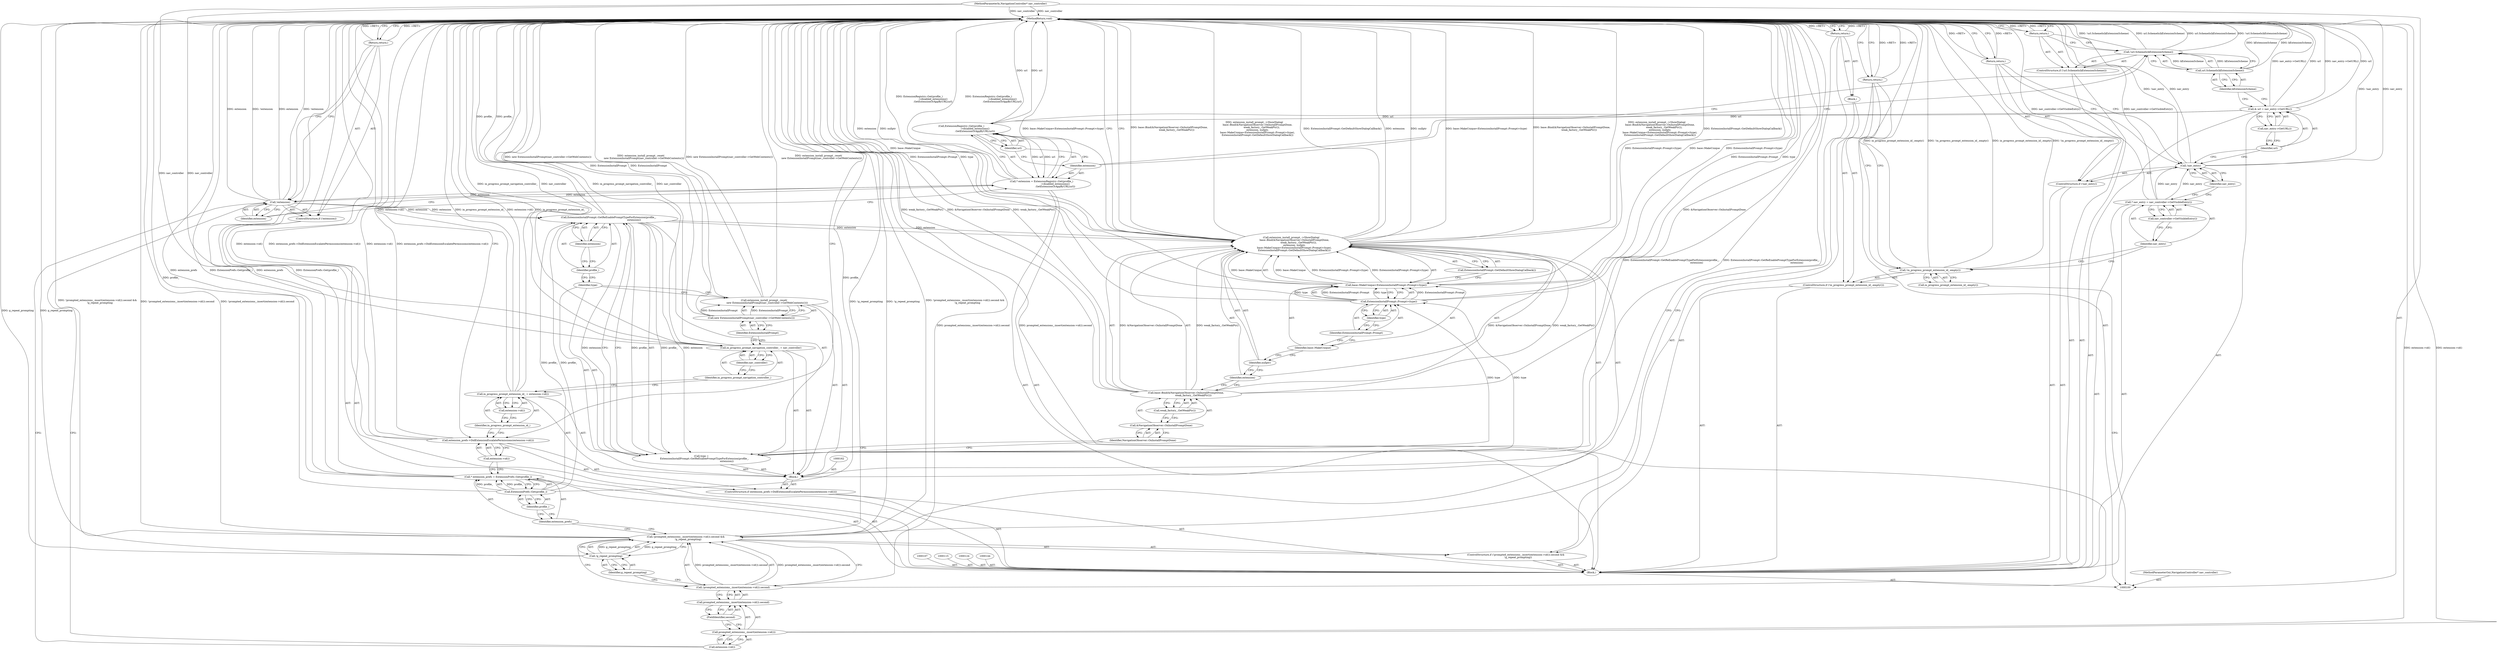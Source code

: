 digraph "0_Chrome_56a84aa67bb071a33a48ac1481b555c48e0a9a59" {
"1000181" [label="(MethodReturn,void)"];
"1000116" [label="(Call,& url = nav_entry->GetURL())"];
"1000117" [label="(Identifier,url)"];
"1000118" [label="(Call,nav_entry->GetURL())"];
"1000119" [label="(ControlStructure,if (!url.SchemeIs(kExtensionScheme)))"];
"1000122" [label="(Identifier,kExtensionScheme)"];
"1000120" [label="(Call,!url.SchemeIs(kExtensionScheme))"];
"1000121" [label="(Call,url.SchemeIs(kExtensionScheme))"];
"1000123" [label="(Return,return;)"];
"1000125" [label="(Call,* extension = ExtensionRegistry::Get(profile_)\n                                   ->disabled_extensions()\n                                   .GetExtensionOrAppByURL(url))"];
"1000126" [label="(Identifier,extension)"];
"1000127" [label="(Call,ExtensionRegistry::Get(profile_)\n                                   ->disabled_extensions()\n                                   .GetExtensionOrAppByURL(url))"];
"1000128" [label="(Identifier,url)"];
"1000129" [label="(ControlStructure,if (!extension))"];
"1000130" [label="(Call,!extension)"];
"1000131" [label="(Identifier,extension)"];
"1000132" [label="(Return,return;)"];
"1000101" [label="(MethodParameterIn,NavigationController* nav_controller)"];
"1000288" [label="(MethodParameterOut,NavigationController* nav_controller)"];
"1000102" [label="(Block,)"];
"1000133" [label="(ControlStructure,if (!prompted_extensions_.insert(extension->id()).second &&\n      !g_repeat_prompting))"];
"1000138" [label="(Call,extension->id())"];
"1000139" [label="(FieldIdentifier,second)"];
"1000134" [label="(Call,!prompted_extensions_.insert(extension->id()).second &&\n      !g_repeat_prompting)"];
"1000135" [label="(Call,!prompted_extensions_.insert(extension->id()).second)"];
"1000136" [label="(Call,prompted_extensions_.insert(extension->id()).second)"];
"1000137" [label="(Call,prompted_extensions_.insert(extension->id()))"];
"1000142" [label="(Block,)"];
"1000140" [label="(Call,!g_repeat_prompting)"];
"1000141" [label="(Identifier,g_repeat_prompting)"];
"1000143" [label="(Return,return;)"];
"1000145" [label="(Call,* extension_prefs = ExtensionPrefs::Get(profile_))"];
"1000146" [label="(Identifier,extension_prefs)"];
"1000147" [label="(Call,ExtensionPrefs::Get(profile_))"];
"1000148" [label="(Identifier,profile_)"];
"1000149" [label="(ControlStructure,if (extension_prefs->DidExtensionEscalatePermissions(extension->id())))"];
"1000151" [label="(Call,extension->id())"];
"1000150" [label="(Call,extension_prefs->DidExtensionEscalatePermissions(extension->id()))"];
"1000155" [label="(Call,extension->id())"];
"1000153" [label="(Call,in_progress_prompt_extension_id_ = extension->id())"];
"1000154" [label="(Identifier,in_progress_prompt_extension_id_)"];
"1000156" [label="(Call,in_progress_prompt_navigation_controller_ = nav_controller)"];
"1000157" [label="(Identifier,in_progress_prompt_navigation_controller_)"];
"1000158" [label="(Identifier,nav_controller)"];
"1000103" [label="(ControlStructure,if (!in_progress_prompt_extension_id_.empty()))"];
"1000104" [label="(Call,!in_progress_prompt_extension_id_.empty())"];
"1000105" [label="(Call,in_progress_prompt_extension_id_.empty())"];
"1000159" [label="(Call,extension_install_prompt_.reset(\n        new ExtensionInstallPrompt(nav_controller->GetWebContents())))"];
"1000161" [label="(Identifier,ExtensionInstallPrompt)"];
"1000160" [label="(Call,new ExtensionInstallPrompt(nav_controller->GetWebContents()))"];
"1000163" [label="(Call,type =\n        ExtensionInstallPrompt::GetReEnablePromptTypeForExtension(profile_,\n                                                                  extension))"];
"1000164" [label="(Identifier,type)"];
"1000152" [label="(Block,)"];
"1000166" [label="(Identifier,profile_)"];
"1000165" [label="(Call,ExtensionInstallPrompt::GetReEnablePromptTypeForExtension(profile_,\n                                                                  extension))"];
"1000167" [label="(Identifier,extension)"];
"1000168" [label="(Call,extension_install_prompt_->ShowDialog(\n        base::Bind(&NavigationObserver::OnInstallPromptDone,\n                   weak_factory_.GetWeakPtr()),\n        extension, nullptr,\n        base::MakeUnique<ExtensionInstallPrompt::Prompt>(type),\n        ExtensionInstallPrompt::GetDefaultShowDialogCallback()))"];
"1000170" [label="(Call,&NavigationObserver::OnInstallPromptDone)"];
"1000171" [label="(Identifier,NavigationObserver::OnInstallPromptDone)"];
"1000169" [label="(Call,base::Bind(&NavigationObserver::OnInstallPromptDone,\n                   weak_factory_.GetWeakPtr()))"];
"1000172" [label="(Call,weak_factory_.GetWeakPtr())"];
"1000174" [label="(Identifier,nullptr)"];
"1000173" [label="(Identifier,extension)"];
"1000106" [label="(Return,return;)"];
"1000177" [label="(Call,ExtensionInstallPrompt::Prompt>(type))"];
"1000178" [label="(Identifier,ExtensionInstallPrompt::Prompt)"];
"1000179" [label="(Identifier,type)"];
"1000175" [label="(Call,base::MakeUnique<ExtensionInstallPrompt::Prompt>(type))"];
"1000176" [label="(Identifier,base::MakeUnique)"];
"1000180" [label="(Call,ExtensionInstallPrompt::GetDefaultShowDialogCallback())"];
"1000108" [label="(Call,* nav_entry = nav_controller->GetVisibleEntry())"];
"1000109" [label="(Identifier,nav_entry)"];
"1000110" [label="(Call,nav_controller->GetVisibleEntry())"];
"1000111" [label="(ControlStructure,if (!nav_entry))"];
"1000112" [label="(Call,!nav_entry)"];
"1000113" [label="(Identifier,nav_entry)"];
"1000114" [label="(Return,return;)"];
"1000181" -> "1000100"  [label="AST: "];
"1000181" -> "1000106"  [label="CFG: "];
"1000181" -> "1000114"  [label="CFG: "];
"1000181" -> "1000123"  [label="CFG: "];
"1000181" -> "1000132"  [label="CFG: "];
"1000181" -> "1000143"  [label="CFG: "];
"1000181" -> "1000168"  [label="CFG: "];
"1000181" -> "1000150"  [label="CFG: "];
"1000169" -> "1000181"  [label="DDG: weak_factory_.GetWeakPtr()"];
"1000169" -> "1000181"  [label="DDG: &NavigationObserver::OnInstallPromptDone"];
"1000150" -> "1000181"  [label="DDG: extension->id()"];
"1000150" -> "1000181"  [label="DDG: extension_prefs->DidExtensionEscalatePermissions(extension->id())"];
"1000168" -> "1000181"  [label="DDG: base::Bind(&NavigationObserver::OnInstallPromptDone,\n                   weak_factory_.GetWeakPtr())"];
"1000168" -> "1000181"  [label="DDG: extension_install_prompt_->ShowDialog(\n        base::Bind(&NavigationObserver::OnInstallPromptDone,\n                   weak_factory_.GetWeakPtr()),\n        extension, nullptr,\n        base::MakeUnique<ExtensionInstallPrompt::Prompt>(type),\n        ExtensionInstallPrompt::GetDefaultShowDialogCallback())"];
"1000168" -> "1000181"  [label="DDG: ExtensionInstallPrompt::GetDefaultShowDialogCallback()"];
"1000168" -> "1000181"  [label="DDG: extension"];
"1000168" -> "1000181"  [label="DDG: nullptr"];
"1000168" -> "1000181"  [label="DDG: base::MakeUnique<ExtensionInstallPrompt::Prompt>(type)"];
"1000156" -> "1000181"  [label="DDG: in_progress_prompt_navigation_controller_"];
"1000156" -> "1000181"  [label="DDG: nav_controller"];
"1000104" -> "1000181"  [label="DDG: in_progress_prompt_extension_id_.empty()"];
"1000104" -> "1000181"  [label="DDG: !in_progress_prompt_extension_id_.empty()"];
"1000159" -> "1000181"  [label="DDG: new ExtensionInstallPrompt(nav_controller->GetWebContents())"];
"1000159" -> "1000181"  [label="DDG: extension_install_prompt_.reset(\n        new ExtensionInstallPrompt(nav_controller->GetWebContents()))"];
"1000140" -> "1000181"  [label="DDG: g_repeat_prompting"];
"1000116" -> "1000181"  [label="DDG: nav_entry->GetURL()"];
"1000116" -> "1000181"  [label="DDG: url"];
"1000112" -> "1000181"  [label="DDG: !nav_entry"];
"1000112" -> "1000181"  [label="DDG: nav_entry"];
"1000153" -> "1000181"  [label="DDG: in_progress_prompt_extension_id_"];
"1000153" -> "1000181"  [label="DDG: extension->id()"];
"1000177" -> "1000181"  [label="DDG: ExtensionInstallPrompt::Prompt"];
"1000177" -> "1000181"  [label="DDG: type"];
"1000130" -> "1000181"  [label="DDG: !extension"];
"1000130" -> "1000181"  [label="DDG: extension"];
"1000165" -> "1000181"  [label="DDG: profile_"];
"1000134" -> "1000181"  [label="DDG: !g_repeat_prompting"];
"1000134" -> "1000181"  [label="DDG: !prompted_extensions_.insert(extension->id()).second &&\n      !g_repeat_prompting"];
"1000134" -> "1000181"  [label="DDG: !prompted_extensions_.insert(extension->id()).second"];
"1000120" -> "1000181"  [label="DDG: url.SchemeIs(kExtensionScheme)"];
"1000120" -> "1000181"  [label="DDG: !url.SchemeIs(kExtensionScheme)"];
"1000147" -> "1000181"  [label="DDG: profile_"];
"1000175" -> "1000181"  [label="DDG: base::MakeUnique"];
"1000175" -> "1000181"  [label="DDG: ExtensionInstallPrompt::Prompt>(type)"];
"1000125" -> "1000181"  [label="DDG: ExtensionRegistry::Get(profile_)\n                                   ->disabled_extensions()\n                                   .GetExtensionOrAppByURL(url)"];
"1000101" -> "1000181"  [label="DDG: nav_controller"];
"1000108" -> "1000181"  [label="DDG: nav_controller->GetVisibleEntry()"];
"1000135" -> "1000181"  [label="DDG: prompted_extensions_.insert(extension->id()).second"];
"1000121" -> "1000181"  [label="DDG: kExtensionScheme"];
"1000137" -> "1000181"  [label="DDG: extension->id()"];
"1000127" -> "1000181"  [label="DDG: url"];
"1000145" -> "1000181"  [label="DDG: extension_prefs"];
"1000145" -> "1000181"  [label="DDG: ExtensionPrefs::Get(profile_)"];
"1000160" -> "1000181"  [label="DDG: ExtensionInstallPrompt"];
"1000163" -> "1000181"  [label="DDG: ExtensionInstallPrompt::GetReEnablePromptTypeForExtension(profile_,\n                                                                  extension)"];
"1000132" -> "1000181"  [label="DDG: <RET>"];
"1000143" -> "1000181"  [label="DDG: <RET>"];
"1000106" -> "1000181"  [label="DDG: <RET>"];
"1000114" -> "1000181"  [label="DDG: <RET>"];
"1000123" -> "1000181"  [label="DDG: <RET>"];
"1000116" -> "1000102"  [label="AST: "];
"1000116" -> "1000118"  [label="CFG: "];
"1000117" -> "1000116"  [label="AST: "];
"1000118" -> "1000116"  [label="AST: "];
"1000122" -> "1000116"  [label="CFG: "];
"1000116" -> "1000181"  [label="DDG: nav_entry->GetURL()"];
"1000116" -> "1000181"  [label="DDG: url"];
"1000116" -> "1000127"  [label="DDG: url"];
"1000117" -> "1000116"  [label="AST: "];
"1000117" -> "1000112"  [label="CFG: "];
"1000118" -> "1000117"  [label="CFG: "];
"1000118" -> "1000116"  [label="AST: "];
"1000118" -> "1000117"  [label="CFG: "];
"1000116" -> "1000118"  [label="CFG: "];
"1000119" -> "1000102"  [label="AST: "];
"1000120" -> "1000119"  [label="AST: "];
"1000123" -> "1000119"  [label="AST: "];
"1000122" -> "1000121"  [label="AST: "];
"1000122" -> "1000116"  [label="CFG: "];
"1000121" -> "1000122"  [label="CFG: "];
"1000120" -> "1000119"  [label="AST: "];
"1000120" -> "1000121"  [label="CFG: "];
"1000121" -> "1000120"  [label="AST: "];
"1000123" -> "1000120"  [label="CFG: "];
"1000126" -> "1000120"  [label="CFG: "];
"1000120" -> "1000181"  [label="DDG: url.SchemeIs(kExtensionScheme)"];
"1000120" -> "1000181"  [label="DDG: !url.SchemeIs(kExtensionScheme)"];
"1000121" -> "1000120"  [label="DDG: kExtensionScheme"];
"1000121" -> "1000120"  [label="AST: "];
"1000121" -> "1000122"  [label="CFG: "];
"1000122" -> "1000121"  [label="AST: "];
"1000120" -> "1000121"  [label="CFG: "];
"1000121" -> "1000181"  [label="DDG: kExtensionScheme"];
"1000121" -> "1000120"  [label="DDG: kExtensionScheme"];
"1000123" -> "1000119"  [label="AST: "];
"1000123" -> "1000120"  [label="CFG: "];
"1000181" -> "1000123"  [label="CFG: "];
"1000123" -> "1000181"  [label="DDG: <RET>"];
"1000125" -> "1000102"  [label="AST: "];
"1000125" -> "1000127"  [label="CFG: "];
"1000126" -> "1000125"  [label="AST: "];
"1000127" -> "1000125"  [label="AST: "];
"1000131" -> "1000125"  [label="CFG: "];
"1000125" -> "1000181"  [label="DDG: ExtensionRegistry::Get(profile_)\n                                   ->disabled_extensions()\n                                   .GetExtensionOrAppByURL(url)"];
"1000127" -> "1000125"  [label="DDG: url"];
"1000125" -> "1000130"  [label="DDG: extension"];
"1000126" -> "1000125"  [label="AST: "];
"1000126" -> "1000120"  [label="CFG: "];
"1000128" -> "1000126"  [label="CFG: "];
"1000127" -> "1000125"  [label="AST: "];
"1000127" -> "1000128"  [label="CFG: "];
"1000128" -> "1000127"  [label="AST: "];
"1000125" -> "1000127"  [label="CFG: "];
"1000127" -> "1000181"  [label="DDG: url"];
"1000127" -> "1000125"  [label="DDG: url"];
"1000116" -> "1000127"  [label="DDG: url"];
"1000128" -> "1000127"  [label="AST: "];
"1000128" -> "1000126"  [label="CFG: "];
"1000127" -> "1000128"  [label="CFG: "];
"1000129" -> "1000102"  [label="AST: "];
"1000130" -> "1000129"  [label="AST: "];
"1000132" -> "1000129"  [label="AST: "];
"1000130" -> "1000129"  [label="AST: "];
"1000130" -> "1000131"  [label="CFG: "];
"1000131" -> "1000130"  [label="AST: "];
"1000132" -> "1000130"  [label="CFG: "];
"1000138" -> "1000130"  [label="CFG: "];
"1000130" -> "1000181"  [label="DDG: !extension"];
"1000130" -> "1000181"  [label="DDG: extension"];
"1000125" -> "1000130"  [label="DDG: extension"];
"1000130" -> "1000165"  [label="DDG: extension"];
"1000131" -> "1000130"  [label="AST: "];
"1000131" -> "1000125"  [label="CFG: "];
"1000130" -> "1000131"  [label="CFG: "];
"1000132" -> "1000129"  [label="AST: "];
"1000132" -> "1000130"  [label="CFG: "];
"1000181" -> "1000132"  [label="CFG: "];
"1000132" -> "1000181"  [label="DDG: <RET>"];
"1000101" -> "1000100"  [label="AST: "];
"1000101" -> "1000181"  [label="DDG: nav_controller"];
"1000101" -> "1000156"  [label="DDG: nav_controller"];
"1000288" -> "1000100"  [label="AST: "];
"1000102" -> "1000100"  [label="AST: "];
"1000103" -> "1000102"  [label="AST: "];
"1000107" -> "1000102"  [label="AST: "];
"1000108" -> "1000102"  [label="AST: "];
"1000111" -> "1000102"  [label="AST: "];
"1000115" -> "1000102"  [label="AST: "];
"1000116" -> "1000102"  [label="AST: "];
"1000119" -> "1000102"  [label="AST: "];
"1000124" -> "1000102"  [label="AST: "];
"1000125" -> "1000102"  [label="AST: "];
"1000129" -> "1000102"  [label="AST: "];
"1000133" -> "1000102"  [label="AST: "];
"1000144" -> "1000102"  [label="AST: "];
"1000145" -> "1000102"  [label="AST: "];
"1000149" -> "1000102"  [label="AST: "];
"1000133" -> "1000102"  [label="AST: "];
"1000134" -> "1000133"  [label="AST: "];
"1000142" -> "1000133"  [label="AST: "];
"1000138" -> "1000137"  [label="AST: "];
"1000138" -> "1000130"  [label="CFG: "];
"1000137" -> "1000138"  [label="CFG: "];
"1000139" -> "1000136"  [label="AST: "];
"1000139" -> "1000137"  [label="CFG: "];
"1000136" -> "1000139"  [label="CFG: "];
"1000134" -> "1000133"  [label="AST: "];
"1000134" -> "1000135"  [label="CFG: "];
"1000134" -> "1000140"  [label="CFG: "];
"1000135" -> "1000134"  [label="AST: "];
"1000140" -> "1000134"  [label="AST: "];
"1000143" -> "1000134"  [label="CFG: "];
"1000146" -> "1000134"  [label="CFG: "];
"1000134" -> "1000181"  [label="DDG: !g_repeat_prompting"];
"1000134" -> "1000181"  [label="DDG: !prompted_extensions_.insert(extension->id()).second &&\n      !g_repeat_prompting"];
"1000134" -> "1000181"  [label="DDG: !prompted_extensions_.insert(extension->id()).second"];
"1000135" -> "1000134"  [label="DDG: prompted_extensions_.insert(extension->id()).second"];
"1000140" -> "1000134"  [label="DDG: g_repeat_prompting"];
"1000135" -> "1000134"  [label="AST: "];
"1000135" -> "1000136"  [label="CFG: "];
"1000136" -> "1000135"  [label="AST: "];
"1000141" -> "1000135"  [label="CFG: "];
"1000134" -> "1000135"  [label="CFG: "];
"1000135" -> "1000181"  [label="DDG: prompted_extensions_.insert(extension->id()).second"];
"1000135" -> "1000134"  [label="DDG: prompted_extensions_.insert(extension->id()).second"];
"1000136" -> "1000135"  [label="AST: "];
"1000136" -> "1000139"  [label="CFG: "];
"1000137" -> "1000136"  [label="AST: "];
"1000139" -> "1000136"  [label="AST: "];
"1000135" -> "1000136"  [label="CFG: "];
"1000137" -> "1000136"  [label="AST: "];
"1000137" -> "1000138"  [label="CFG: "];
"1000138" -> "1000137"  [label="AST: "];
"1000139" -> "1000137"  [label="CFG: "];
"1000137" -> "1000181"  [label="DDG: extension->id()"];
"1000142" -> "1000133"  [label="AST: "];
"1000143" -> "1000142"  [label="AST: "];
"1000140" -> "1000134"  [label="AST: "];
"1000140" -> "1000141"  [label="CFG: "];
"1000141" -> "1000140"  [label="AST: "];
"1000134" -> "1000140"  [label="CFG: "];
"1000140" -> "1000181"  [label="DDG: g_repeat_prompting"];
"1000140" -> "1000134"  [label="DDG: g_repeat_prompting"];
"1000141" -> "1000140"  [label="AST: "];
"1000141" -> "1000135"  [label="CFG: "];
"1000140" -> "1000141"  [label="CFG: "];
"1000143" -> "1000142"  [label="AST: "];
"1000143" -> "1000134"  [label="CFG: "];
"1000181" -> "1000143"  [label="CFG: "];
"1000143" -> "1000181"  [label="DDG: <RET>"];
"1000145" -> "1000102"  [label="AST: "];
"1000145" -> "1000147"  [label="CFG: "];
"1000146" -> "1000145"  [label="AST: "];
"1000147" -> "1000145"  [label="AST: "];
"1000151" -> "1000145"  [label="CFG: "];
"1000145" -> "1000181"  [label="DDG: extension_prefs"];
"1000145" -> "1000181"  [label="DDG: ExtensionPrefs::Get(profile_)"];
"1000147" -> "1000145"  [label="DDG: profile_"];
"1000146" -> "1000145"  [label="AST: "];
"1000146" -> "1000134"  [label="CFG: "];
"1000148" -> "1000146"  [label="CFG: "];
"1000147" -> "1000145"  [label="AST: "];
"1000147" -> "1000148"  [label="CFG: "];
"1000148" -> "1000147"  [label="AST: "];
"1000145" -> "1000147"  [label="CFG: "];
"1000147" -> "1000181"  [label="DDG: profile_"];
"1000147" -> "1000145"  [label="DDG: profile_"];
"1000147" -> "1000165"  [label="DDG: profile_"];
"1000148" -> "1000147"  [label="AST: "];
"1000148" -> "1000146"  [label="CFG: "];
"1000147" -> "1000148"  [label="CFG: "];
"1000149" -> "1000102"  [label="AST: "];
"1000150" -> "1000149"  [label="AST: "];
"1000152" -> "1000149"  [label="AST: "];
"1000151" -> "1000150"  [label="AST: "];
"1000151" -> "1000145"  [label="CFG: "];
"1000150" -> "1000151"  [label="CFG: "];
"1000150" -> "1000149"  [label="AST: "];
"1000150" -> "1000151"  [label="CFG: "];
"1000151" -> "1000150"  [label="AST: "];
"1000154" -> "1000150"  [label="CFG: "];
"1000181" -> "1000150"  [label="CFG: "];
"1000150" -> "1000181"  [label="DDG: extension->id()"];
"1000150" -> "1000181"  [label="DDG: extension_prefs->DidExtensionEscalatePermissions(extension->id())"];
"1000155" -> "1000153"  [label="AST: "];
"1000155" -> "1000154"  [label="CFG: "];
"1000153" -> "1000155"  [label="CFG: "];
"1000153" -> "1000152"  [label="AST: "];
"1000153" -> "1000155"  [label="CFG: "];
"1000154" -> "1000153"  [label="AST: "];
"1000155" -> "1000153"  [label="AST: "];
"1000157" -> "1000153"  [label="CFG: "];
"1000153" -> "1000181"  [label="DDG: in_progress_prompt_extension_id_"];
"1000153" -> "1000181"  [label="DDG: extension->id()"];
"1000154" -> "1000153"  [label="AST: "];
"1000154" -> "1000150"  [label="CFG: "];
"1000155" -> "1000154"  [label="CFG: "];
"1000156" -> "1000152"  [label="AST: "];
"1000156" -> "1000158"  [label="CFG: "];
"1000157" -> "1000156"  [label="AST: "];
"1000158" -> "1000156"  [label="AST: "];
"1000161" -> "1000156"  [label="CFG: "];
"1000156" -> "1000181"  [label="DDG: in_progress_prompt_navigation_controller_"];
"1000156" -> "1000181"  [label="DDG: nav_controller"];
"1000101" -> "1000156"  [label="DDG: nav_controller"];
"1000157" -> "1000156"  [label="AST: "];
"1000157" -> "1000153"  [label="CFG: "];
"1000158" -> "1000157"  [label="CFG: "];
"1000158" -> "1000156"  [label="AST: "];
"1000158" -> "1000157"  [label="CFG: "];
"1000156" -> "1000158"  [label="CFG: "];
"1000103" -> "1000102"  [label="AST: "];
"1000104" -> "1000103"  [label="AST: "];
"1000106" -> "1000103"  [label="AST: "];
"1000104" -> "1000103"  [label="AST: "];
"1000104" -> "1000105"  [label="CFG: "];
"1000105" -> "1000104"  [label="AST: "];
"1000106" -> "1000104"  [label="CFG: "];
"1000109" -> "1000104"  [label="CFG: "];
"1000104" -> "1000181"  [label="DDG: in_progress_prompt_extension_id_.empty()"];
"1000104" -> "1000181"  [label="DDG: !in_progress_prompt_extension_id_.empty()"];
"1000105" -> "1000104"  [label="AST: "];
"1000105" -> "1000100"  [label="CFG: "];
"1000104" -> "1000105"  [label="CFG: "];
"1000159" -> "1000152"  [label="AST: "];
"1000159" -> "1000160"  [label="CFG: "];
"1000160" -> "1000159"  [label="AST: "];
"1000164" -> "1000159"  [label="CFG: "];
"1000159" -> "1000181"  [label="DDG: new ExtensionInstallPrompt(nav_controller->GetWebContents())"];
"1000159" -> "1000181"  [label="DDG: extension_install_prompt_.reset(\n        new ExtensionInstallPrompt(nav_controller->GetWebContents()))"];
"1000160" -> "1000159"  [label="DDG: ExtensionInstallPrompt"];
"1000161" -> "1000160"  [label="AST: "];
"1000161" -> "1000156"  [label="CFG: "];
"1000160" -> "1000161"  [label="CFG: "];
"1000160" -> "1000159"  [label="AST: "];
"1000160" -> "1000161"  [label="CFG: "];
"1000161" -> "1000160"  [label="AST: "];
"1000159" -> "1000160"  [label="CFG: "];
"1000160" -> "1000181"  [label="DDG: ExtensionInstallPrompt"];
"1000160" -> "1000159"  [label="DDG: ExtensionInstallPrompt"];
"1000163" -> "1000152"  [label="AST: "];
"1000163" -> "1000165"  [label="CFG: "];
"1000164" -> "1000163"  [label="AST: "];
"1000165" -> "1000163"  [label="AST: "];
"1000171" -> "1000163"  [label="CFG: "];
"1000163" -> "1000181"  [label="DDG: ExtensionInstallPrompt::GetReEnablePromptTypeForExtension(profile_,\n                                                                  extension)"];
"1000165" -> "1000163"  [label="DDG: profile_"];
"1000165" -> "1000163"  [label="DDG: extension"];
"1000163" -> "1000177"  [label="DDG: type"];
"1000164" -> "1000163"  [label="AST: "];
"1000164" -> "1000159"  [label="CFG: "];
"1000166" -> "1000164"  [label="CFG: "];
"1000152" -> "1000149"  [label="AST: "];
"1000153" -> "1000152"  [label="AST: "];
"1000156" -> "1000152"  [label="AST: "];
"1000159" -> "1000152"  [label="AST: "];
"1000162" -> "1000152"  [label="AST: "];
"1000163" -> "1000152"  [label="AST: "];
"1000168" -> "1000152"  [label="AST: "];
"1000166" -> "1000165"  [label="AST: "];
"1000166" -> "1000164"  [label="CFG: "];
"1000167" -> "1000166"  [label="CFG: "];
"1000165" -> "1000163"  [label="AST: "];
"1000165" -> "1000167"  [label="CFG: "];
"1000166" -> "1000165"  [label="AST: "];
"1000167" -> "1000165"  [label="AST: "];
"1000163" -> "1000165"  [label="CFG: "];
"1000165" -> "1000181"  [label="DDG: profile_"];
"1000165" -> "1000163"  [label="DDG: profile_"];
"1000165" -> "1000163"  [label="DDG: extension"];
"1000147" -> "1000165"  [label="DDG: profile_"];
"1000130" -> "1000165"  [label="DDG: extension"];
"1000165" -> "1000168"  [label="DDG: extension"];
"1000167" -> "1000165"  [label="AST: "];
"1000167" -> "1000166"  [label="CFG: "];
"1000165" -> "1000167"  [label="CFG: "];
"1000168" -> "1000152"  [label="AST: "];
"1000168" -> "1000180"  [label="CFG: "];
"1000169" -> "1000168"  [label="AST: "];
"1000173" -> "1000168"  [label="AST: "];
"1000174" -> "1000168"  [label="AST: "];
"1000175" -> "1000168"  [label="AST: "];
"1000180" -> "1000168"  [label="AST: "];
"1000181" -> "1000168"  [label="CFG: "];
"1000168" -> "1000181"  [label="DDG: base::Bind(&NavigationObserver::OnInstallPromptDone,\n                   weak_factory_.GetWeakPtr())"];
"1000168" -> "1000181"  [label="DDG: extension_install_prompt_->ShowDialog(\n        base::Bind(&NavigationObserver::OnInstallPromptDone,\n                   weak_factory_.GetWeakPtr()),\n        extension, nullptr,\n        base::MakeUnique<ExtensionInstallPrompt::Prompt>(type),\n        ExtensionInstallPrompt::GetDefaultShowDialogCallback())"];
"1000168" -> "1000181"  [label="DDG: ExtensionInstallPrompt::GetDefaultShowDialogCallback()"];
"1000168" -> "1000181"  [label="DDG: extension"];
"1000168" -> "1000181"  [label="DDG: nullptr"];
"1000168" -> "1000181"  [label="DDG: base::MakeUnique<ExtensionInstallPrompt::Prompt>(type)"];
"1000169" -> "1000168"  [label="DDG: &NavigationObserver::OnInstallPromptDone"];
"1000169" -> "1000168"  [label="DDG: weak_factory_.GetWeakPtr()"];
"1000165" -> "1000168"  [label="DDG: extension"];
"1000175" -> "1000168"  [label="DDG: base::MakeUnique"];
"1000175" -> "1000168"  [label="DDG: ExtensionInstallPrompt::Prompt>(type)"];
"1000170" -> "1000169"  [label="AST: "];
"1000170" -> "1000171"  [label="CFG: "];
"1000171" -> "1000170"  [label="AST: "];
"1000172" -> "1000170"  [label="CFG: "];
"1000171" -> "1000170"  [label="AST: "];
"1000171" -> "1000163"  [label="CFG: "];
"1000170" -> "1000171"  [label="CFG: "];
"1000169" -> "1000168"  [label="AST: "];
"1000169" -> "1000172"  [label="CFG: "];
"1000170" -> "1000169"  [label="AST: "];
"1000172" -> "1000169"  [label="AST: "];
"1000173" -> "1000169"  [label="CFG: "];
"1000169" -> "1000181"  [label="DDG: weak_factory_.GetWeakPtr()"];
"1000169" -> "1000181"  [label="DDG: &NavigationObserver::OnInstallPromptDone"];
"1000169" -> "1000168"  [label="DDG: &NavigationObserver::OnInstallPromptDone"];
"1000169" -> "1000168"  [label="DDG: weak_factory_.GetWeakPtr()"];
"1000172" -> "1000169"  [label="AST: "];
"1000172" -> "1000170"  [label="CFG: "];
"1000169" -> "1000172"  [label="CFG: "];
"1000174" -> "1000168"  [label="AST: "];
"1000174" -> "1000173"  [label="CFG: "];
"1000176" -> "1000174"  [label="CFG: "];
"1000173" -> "1000168"  [label="AST: "];
"1000173" -> "1000169"  [label="CFG: "];
"1000174" -> "1000173"  [label="CFG: "];
"1000106" -> "1000103"  [label="AST: "];
"1000106" -> "1000104"  [label="CFG: "];
"1000181" -> "1000106"  [label="CFG: "];
"1000106" -> "1000181"  [label="DDG: <RET>"];
"1000177" -> "1000175"  [label="AST: "];
"1000177" -> "1000179"  [label="CFG: "];
"1000178" -> "1000177"  [label="AST: "];
"1000179" -> "1000177"  [label="AST: "];
"1000175" -> "1000177"  [label="CFG: "];
"1000177" -> "1000181"  [label="DDG: ExtensionInstallPrompt::Prompt"];
"1000177" -> "1000181"  [label="DDG: type"];
"1000177" -> "1000175"  [label="DDG: ExtensionInstallPrompt::Prompt"];
"1000177" -> "1000175"  [label="DDG: type"];
"1000163" -> "1000177"  [label="DDG: type"];
"1000178" -> "1000177"  [label="AST: "];
"1000178" -> "1000176"  [label="CFG: "];
"1000179" -> "1000178"  [label="CFG: "];
"1000179" -> "1000177"  [label="AST: "];
"1000179" -> "1000178"  [label="CFG: "];
"1000177" -> "1000179"  [label="CFG: "];
"1000175" -> "1000168"  [label="AST: "];
"1000175" -> "1000177"  [label="CFG: "];
"1000176" -> "1000175"  [label="AST: "];
"1000177" -> "1000175"  [label="AST: "];
"1000180" -> "1000175"  [label="CFG: "];
"1000175" -> "1000181"  [label="DDG: base::MakeUnique"];
"1000175" -> "1000181"  [label="DDG: ExtensionInstallPrompt::Prompt>(type)"];
"1000175" -> "1000168"  [label="DDG: base::MakeUnique"];
"1000175" -> "1000168"  [label="DDG: ExtensionInstallPrompt::Prompt>(type)"];
"1000177" -> "1000175"  [label="DDG: ExtensionInstallPrompt::Prompt"];
"1000177" -> "1000175"  [label="DDG: type"];
"1000176" -> "1000175"  [label="AST: "];
"1000176" -> "1000174"  [label="CFG: "];
"1000178" -> "1000176"  [label="CFG: "];
"1000180" -> "1000168"  [label="AST: "];
"1000180" -> "1000175"  [label="CFG: "];
"1000168" -> "1000180"  [label="CFG: "];
"1000108" -> "1000102"  [label="AST: "];
"1000108" -> "1000110"  [label="CFG: "];
"1000109" -> "1000108"  [label="AST: "];
"1000110" -> "1000108"  [label="AST: "];
"1000113" -> "1000108"  [label="CFG: "];
"1000108" -> "1000181"  [label="DDG: nav_controller->GetVisibleEntry()"];
"1000108" -> "1000112"  [label="DDG: nav_entry"];
"1000109" -> "1000108"  [label="AST: "];
"1000109" -> "1000104"  [label="CFG: "];
"1000110" -> "1000109"  [label="CFG: "];
"1000110" -> "1000108"  [label="AST: "];
"1000110" -> "1000109"  [label="CFG: "];
"1000108" -> "1000110"  [label="CFG: "];
"1000111" -> "1000102"  [label="AST: "];
"1000112" -> "1000111"  [label="AST: "];
"1000114" -> "1000111"  [label="AST: "];
"1000112" -> "1000111"  [label="AST: "];
"1000112" -> "1000113"  [label="CFG: "];
"1000113" -> "1000112"  [label="AST: "];
"1000114" -> "1000112"  [label="CFG: "];
"1000117" -> "1000112"  [label="CFG: "];
"1000112" -> "1000181"  [label="DDG: !nav_entry"];
"1000112" -> "1000181"  [label="DDG: nav_entry"];
"1000108" -> "1000112"  [label="DDG: nav_entry"];
"1000113" -> "1000112"  [label="AST: "];
"1000113" -> "1000108"  [label="CFG: "];
"1000112" -> "1000113"  [label="CFG: "];
"1000114" -> "1000111"  [label="AST: "];
"1000114" -> "1000112"  [label="CFG: "];
"1000181" -> "1000114"  [label="CFG: "];
"1000114" -> "1000181"  [label="DDG: <RET>"];
}
